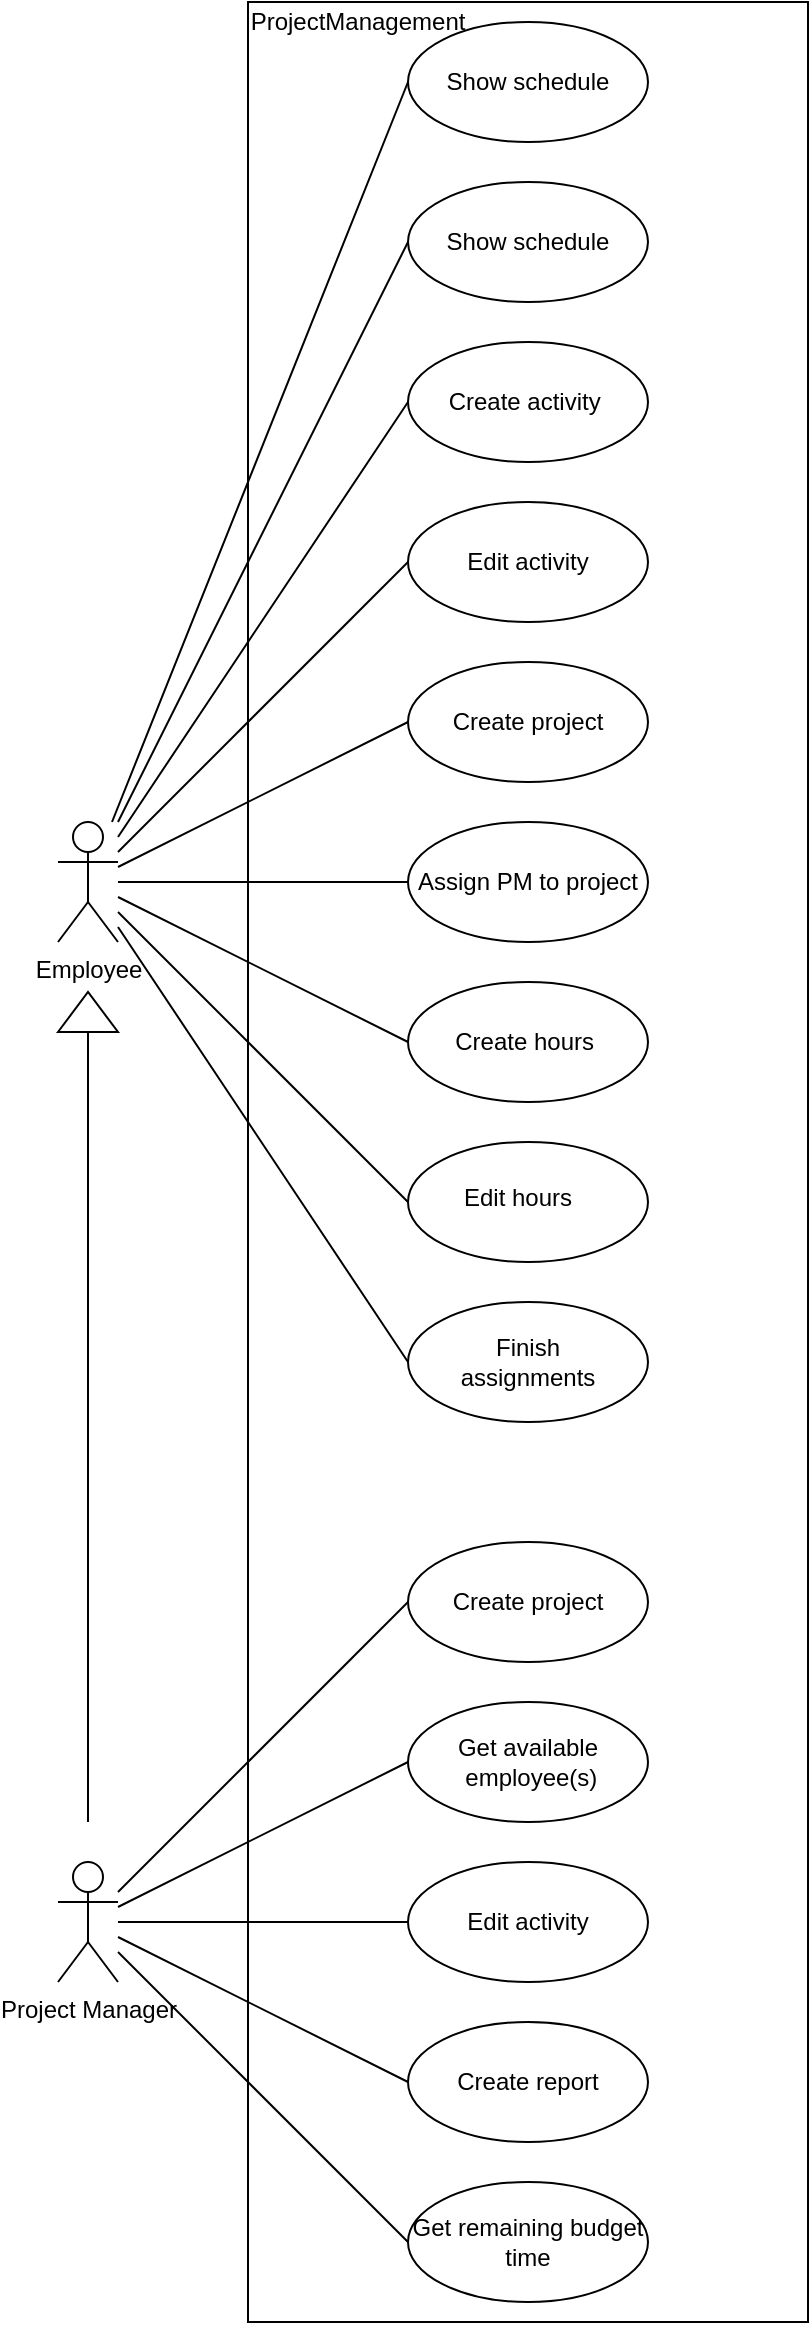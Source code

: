 <mxfile version="14.4.8" type="google"><diagram id="UikTTcYJyGwVlSQbUgwx" name="Page-1"><mxGraphModel dx="1730" dy="2041" grid="1" gridSize="10" guides="1" tooltips="1" connect="1" arrows="1" fold="1" page="1" pageScale="1" pageWidth="827" pageHeight="1169" math="0" shadow="0"><root><mxCell id="0"/><mxCell id="1" parent="0"/><mxCell id="eGlqv9ez-7EmejGHS2vw-1" value="" style="rounded=0;whiteSpace=wrap;html=1;fillColor=none;" parent="1" vertex="1"><mxGeometry x="400" y="-200" width="280" height="1160" as="geometry"/></mxCell><mxCell id="eGlqv9ez-7EmejGHS2vw-16" style="rounded=0;orthogonalLoop=1;jettySize=auto;html=1;entryX=0;entryY=0.5;entryDx=0;entryDy=0;startArrow=none;startFill=0;endArrow=none;endFill=0;" parent="1" source="eGlqv9ez-7EmejGHS2vw-2" target="eGlqv9ez-7EmejGHS2vw-6" edge="1"><mxGeometry relative="1" as="geometry"/></mxCell><mxCell id="eGlqv9ez-7EmejGHS2vw-17" style="edgeStyle=none;rounded=0;orthogonalLoop=1;jettySize=auto;html=1;entryX=0;entryY=0.5;entryDx=0;entryDy=0;endArrow=none;endFill=0;" parent="1" source="eGlqv9ez-7EmejGHS2vw-2" target="eGlqv9ez-7EmejGHS2vw-11" edge="1"><mxGeometry relative="1" as="geometry"/></mxCell><mxCell id="eGlqv9ez-7EmejGHS2vw-19" style="edgeStyle=none;rounded=0;orthogonalLoop=1;jettySize=auto;html=1;entryX=0;entryY=0.5;entryDx=0;entryDy=0;endArrow=none;endFill=0;" parent="1" source="eGlqv9ez-7EmejGHS2vw-2" target="eGlqv9ez-7EmejGHS2vw-12" edge="1"><mxGeometry relative="1" as="geometry"/></mxCell><mxCell id="eGlqv9ez-7EmejGHS2vw-20" style="edgeStyle=none;rounded=0;orthogonalLoop=1;jettySize=auto;html=1;entryX=0;entryY=0.5;entryDx=0;entryDy=0;endArrow=none;endFill=0;" parent="1" source="eGlqv9ez-7EmejGHS2vw-2" target="eGlqv9ez-7EmejGHS2vw-13" edge="1"><mxGeometry relative="1" as="geometry"/></mxCell><mxCell id="eGlqv9ez-7EmejGHS2vw-21" style="edgeStyle=none;rounded=0;orthogonalLoop=1;jettySize=auto;html=1;entryX=0;entryY=0.5;entryDx=0;entryDy=0;endArrow=none;endFill=0;" parent="1" source="eGlqv9ez-7EmejGHS2vw-2" target="eGlqv9ez-7EmejGHS2vw-14" edge="1"><mxGeometry relative="1" as="geometry"/></mxCell><mxCell id="eGlqv9ez-7EmejGHS2vw-38" style="edgeStyle=none;rounded=0;orthogonalLoop=1;jettySize=auto;html=1;startArrow=none;startFill=0;endArrow=none;endFill=0;entryX=0;entryY=0.5;entryDx=0;entryDy=0;" parent="1" source="eGlqv9ez-7EmejGHS2vw-2" target="eGlqv9ez-7EmejGHS2vw-35" edge="1"><mxGeometry relative="1" as="geometry"><mxPoint x="360" y="60" as="targetPoint"/></mxGeometry></mxCell><mxCell id="eGlqv9ez-7EmejGHS2vw-39" style="edgeStyle=none;rounded=0;orthogonalLoop=1;jettySize=auto;html=1;entryX=0;entryY=0.5;entryDx=0;entryDy=0;startArrow=none;startFill=0;endArrow=none;endFill=0;" parent="1" source="eGlqv9ez-7EmejGHS2vw-2" target="eGlqv9ez-7EmejGHS2vw-36" edge="1"><mxGeometry relative="1" as="geometry"/></mxCell><mxCell id="eGlqv9ez-7EmejGHS2vw-40" style="edgeStyle=none;rounded=0;orthogonalLoop=1;jettySize=auto;html=1;entryX=0;entryY=0.5;entryDx=0;entryDy=0;startArrow=none;startFill=0;endArrow=none;endFill=0;" parent="1" source="eGlqv9ez-7EmejGHS2vw-2" target="eGlqv9ez-7EmejGHS2vw-37" edge="1"><mxGeometry relative="1" as="geometry"/></mxCell><mxCell id="sfSkEz6FPvh5fFuF9hyA-2" style="rounded=0;orthogonalLoop=1;jettySize=auto;html=1;entryX=0;entryY=0.5;entryDx=0;entryDy=0;endArrow=none;endFill=0;" edge="1" parent="1" source="eGlqv9ez-7EmejGHS2vw-2" target="sfSkEz6FPvh5fFuF9hyA-1"><mxGeometry relative="1" as="geometry"/></mxCell><mxCell id="eGlqv9ez-7EmejGHS2vw-2" value="Employee" style="shape=umlActor;verticalLabelPosition=bottom;verticalAlign=top;html=1;outlineConnect=0;" parent="1" vertex="1"><mxGeometry x="305" y="210" width="30" height="60" as="geometry"/></mxCell><mxCell id="eGlqv9ez-7EmejGHS2vw-6" value="Create project" style="ellipse;whiteSpace=wrap;html=1;" parent="1" vertex="1"><mxGeometry x="480" y="130" width="120" height="60" as="geometry"/></mxCell><mxCell id="eGlqv9ez-7EmejGHS2vw-11" value="Assign PM to project" style="ellipse;whiteSpace=wrap;html=1;" parent="1" vertex="1"><mxGeometry x="480" y="210" width="120" height="60" as="geometry"/></mxCell><mxCell id="eGlqv9ez-7EmejGHS2vw-12" value="" style="ellipse;whiteSpace=wrap;html=1;" parent="1" vertex="1"><mxGeometry x="480" y="290" width="120" height="60" as="geometry"/></mxCell><mxCell id="eGlqv9ez-7EmejGHS2vw-13" value="" style="ellipse;whiteSpace=wrap;html=1;" parent="1" vertex="1"><mxGeometry x="480" y="370" width="120" height="60" as="geometry"/></mxCell><mxCell id="eGlqv9ez-7EmejGHS2vw-14" value="" style="ellipse;whiteSpace=wrap;html=1;" parent="1" vertex="1"><mxGeometry x="480" y="450" width="120" height="60" as="geometry"/></mxCell><mxCell id="eGlqv9ez-7EmejGHS2vw-22" value="ProjectManagement" style="text;html=1;strokeColor=none;fillColor=none;align=center;verticalAlign=middle;whiteSpace=wrap;rounded=0;" parent="1" vertex="1"><mxGeometry x="410" y="-200" width="90" height="20" as="geometry"/></mxCell><mxCell id="eGlqv9ez-7EmejGHS2vw-30" style="edgeStyle=none;rounded=0;orthogonalLoop=1;jettySize=auto;html=1;entryX=0;entryY=0.5;entryDx=0;entryDy=0;endArrow=none;endFill=0;" parent="1" source="eGlqv9ez-7EmejGHS2vw-23" target="eGlqv9ez-7EmejGHS2vw-25" edge="1"><mxGeometry relative="1" as="geometry"/></mxCell><mxCell id="eGlqv9ez-7EmejGHS2vw-31" style="edgeStyle=none;rounded=0;orthogonalLoop=1;jettySize=auto;html=1;entryX=0;entryY=0.5;entryDx=0;entryDy=0;endArrow=none;endFill=0;" parent="1" source="eGlqv9ez-7EmejGHS2vw-23" target="eGlqv9ez-7EmejGHS2vw-26" edge="1"><mxGeometry relative="1" as="geometry"/></mxCell><mxCell id="eGlqv9ez-7EmejGHS2vw-32" style="edgeStyle=none;rounded=0;orthogonalLoop=1;jettySize=auto;html=1;entryX=0;entryY=0.5;entryDx=0;entryDy=0;endArrow=none;endFill=0;" parent="1" source="eGlqv9ez-7EmejGHS2vw-23" target="eGlqv9ez-7EmejGHS2vw-27" edge="1"><mxGeometry relative="1" as="geometry"/></mxCell><mxCell id="eGlqv9ez-7EmejGHS2vw-33" style="edgeStyle=none;rounded=0;orthogonalLoop=1;jettySize=auto;html=1;entryX=0;entryY=0.5;entryDx=0;entryDy=0;endArrow=none;endFill=0;" parent="1" source="eGlqv9ez-7EmejGHS2vw-23" target="eGlqv9ez-7EmejGHS2vw-28" edge="1"><mxGeometry relative="1" as="geometry"/></mxCell><mxCell id="eGlqv9ez-7EmejGHS2vw-34" style="edgeStyle=none;rounded=0;orthogonalLoop=1;jettySize=auto;html=1;entryX=0;entryY=0.5;entryDx=0;entryDy=0;endArrow=none;endFill=0;" parent="1" source="eGlqv9ez-7EmejGHS2vw-23" target="eGlqv9ez-7EmejGHS2vw-29" edge="1"><mxGeometry relative="1" as="geometry"/></mxCell><mxCell id="eGlqv9ez-7EmejGHS2vw-23" value="Project Manager" style="shape=umlActor;verticalLabelPosition=bottom;verticalAlign=top;html=1;outlineConnect=0;" parent="1" vertex="1"><mxGeometry x="305" y="730" width="30" height="60" as="geometry"/></mxCell><mxCell id="eGlqv9ez-7EmejGHS2vw-25" value="Create project&lt;span style=&quot;color: rgba(0 , 0 , 0 , 0) ; font-family: monospace ; font-size: 0px&quot;&gt;%3CmxGraphModel%3E%3Croot%3E%3CmxCell%20id%3D%220%22%2F%3E%3CmxCell%20id%3D%221%22%20parent%3D%220%22%2F%3E%3CmxCell%20id%3D%222%22%20value%3D%22%22%20style%3D%22ellipse%3BwhiteSpace%3Dwrap%3Bhtml%3D1%3B%22%20vertex%3D%221%22%20parent%3D%221%22%3E%3CmxGeometry%20x%3D%22480%22%20y%3D%22450%22%20width%3D%22120%22%20height%3D%2260%22%20as%3D%22geometry%22%2F%3E%3C%2FmxCell%3E%3C%2Froot%3E%3C%2FmxGraphModel%3E&lt;/span&gt;" style="ellipse;whiteSpace=wrap;html=1;" parent="1" vertex="1"><mxGeometry x="480" y="570" width="120" height="60" as="geometry"/></mxCell><mxCell id="eGlqv9ez-7EmejGHS2vw-26" value="Get available&lt;span style=&quot;color: rgba(0 , 0 , 0 , 0) ; font-family: monospace ; font-size: 0px&quot;&gt;%3CmxGraphModel%3E%3Croot%3E%3CmxCell%20id%3D%220%22%2F%3E%3CmxCell%20id%3D%221%22%20parent%3D%220%22%2F%3E%3CmxCell%20id%3D%222%22%20value%3D%22Create%20project%26lt%3Bspan%20style%3D%26quot%3Bcolor%3A%20rgba(0%20%2C%200%20%2C%200%20%2C%200)%20%3B%20font-family%3A%20monospace%20%3B%20font-size%3A%200px%26quot%3B%26gt%3B%253CmxGraphModel%253E%253Croot%253E%253CmxCell%2520id%253D%25220%2522%252F%253E%253CmxCell%2520id%253D%25221%2522%2520parent%253D%25220%2522%252F%253E%253CmxCell%2520id%253D%25222%2522%2520value%253D%2522%2522%2520style%253D%2522ellipse%253BwhiteSpace%253Dwrap%253Bhtml%253D1%253B%2522%2520vertex%253D%25221%2522%2520parent%253D%25221%2522%253E%253CmxGeometry%2520x%253D%2522480%2522%2520y%253D%2522450%2522%2520width%253D%2522120%2522%2520height%253D%252260%2522%2520as%253D%2522geometry%2522%252F%253E%253C%252FmxCell%253E%253C%252Froot%253E%253C%252FmxGraphModel%253E%26lt%3B%2Fspan%26gt%3B%22%20style%3D%22ellipse%3BwhiteSpace%3Dwrap%3Bhtml%3D1%3B%22%20vertex%3D%221%22%20parent%3D%221%22%3E%3CmxGeometry%20x%3D%22480%22%20y%3D%22570%22%20width%3D%22120%22%20height%3D%2260%22%20as%3D%22geometry%22%2F%3E%3C%2FmxCell%3E%3C%2Froot%3E%3C%2FmxGraphModel%3E&lt;/span&gt;&lt;br&gt;&amp;nbsp;employee(s)" style="ellipse;whiteSpace=wrap;html=1;" parent="1" vertex="1"><mxGeometry x="480" y="650" width="120" height="60" as="geometry"/></mxCell><mxCell id="eGlqv9ez-7EmejGHS2vw-27" value="Edit activity" style="ellipse;whiteSpace=wrap;html=1;" parent="1" vertex="1"><mxGeometry x="480" y="730" width="120" height="60" as="geometry"/></mxCell><mxCell id="eGlqv9ez-7EmejGHS2vw-28" value="Create report&lt;span style=&quot;color: rgba(0 , 0 , 0 , 0) ; font-family: monospace ; font-size: 0px&quot;&gt;%3CmxGraphModel%3E%3Croot%3E%3CmxCell%20id%3D%220%22%2F%3E%3CmxCell%20id%3D%221%22%20parent%3D%220%22%2F%3E%3CmxCell%20id%3D%222%22%20value%3D%22Edit%20activity%22%20style%3D%22ellipse%3BwhiteSpace%3Dwrap%3Bhtml%3D1%3B%22%20vertex%3D%221%22%20parent%3D%221%22%3E%3CmxGeometry%20x%3D%22480%22%20y%3D%22730%22%20width%3D%22120%22%20height%3D%2260%22%20as%3D%22geometry%22%2F%3E%3C%2FmxCell%3E%3C%2Froot%3E%3C%2FmxGraphModel%3E&lt;/span&gt;" style="ellipse;whiteSpace=wrap;html=1;" parent="1" vertex="1"><mxGeometry x="480" y="810" width="120" height="60" as="geometry"/></mxCell><mxCell id="eGlqv9ez-7EmejGHS2vw-29" value="Get remaining budget time" style="ellipse;whiteSpace=wrap;html=1;" parent="1" vertex="1"><mxGeometry x="480" y="890" width="120" height="60" as="geometry"/></mxCell><mxCell id="pKnUueXZqShFAcmNTmV0-1" value="Finish assignments" style="text;html=1;strokeColor=none;fillColor=none;align=center;verticalAlign=middle;whiteSpace=wrap;rounded=0;" parent="1" vertex="1"><mxGeometry x="490" y="460" width="100" height="40" as="geometry"/></mxCell><mxCell id="pKnUueXZqShFAcmNTmV0-2" value="Create hours&amp;nbsp;" style="text;html=1;fillColor=none;align=center;verticalAlign=middle;whiteSpace=wrap;rounded=0;" parent="1" vertex="1"><mxGeometry x="500" y="300" width="80" height="40" as="geometry"/></mxCell><mxCell id="pPnFjSZh-h-QmunNqDov-4" value="" style="endArrow=none;html=1;" parent="1" edge="1"><mxGeometry width="50" height="50" relative="1" as="geometry"><mxPoint x="320" y="710" as="sourcePoint"/><mxPoint x="320" y="310" as="targetPoint"/></mxGeometry></mxCell><mxCell id="pPnFjSZh-h-QmunNqDov-5" value="" style="triangle;whiteSpace=wrap;html=1;rotation=-90;" parent="1" vertex="1"><mxGeometry x="310" y="290" width="20" height="30" as="geometry"/></mxCell><mxCell id="pKnUueXZqShFAcmNTmV0-3" value="Edit hours" style="text;html=1;strokeColor=none;fillColor=none;align=center;verticalAlign=middle;whiteSpace=wrap;rounded=0;" parent="1" vertex="1"><mxGeometry x="500" y="375" width="70" height="45" as="geometry"/></mxCell><mxCell id="eGlqv9ez-7EmejGHS2vw-35" value="Edit activity" style="ellipse;whiteSpace=wrap;html=1;" parent="1" vertex="1"><mxGeometry x="480" y="50" width="120" height="60" as="geometry"/></mxCell><mxCell id="eGlqv9ez-7EmejGHS2vw-36" value="Create activity&amp;nbsp;" style="ellipse;whiteSpace=wrap;html=1;" parent="1" vertex="1"><mxGeometry x="480" y="-30" width="120" height="60" as="geometry"/></mxCell><mxCell id="eGlqv9ez-7EmejGHS2vw-37" value="Show schedule" style="ellipse;whiteSpace=wrap;html=1;" parent="1" vertex="1"><mxGeometry x="480" y="-110" width="120" height="60" as="geometry"/></mxCell><mxCell id="sfSkEz6FPvh5fFuF9hyA-1" value="Show schedule" style="ellipse;whiteSpace=wrap;html=1;" vertex="1" parent="1"><mxGeometry x="480" y="-190" width="120" height="60" as="geometry"/></mxCell></root></mxGraphModel></diagram></mxfile>